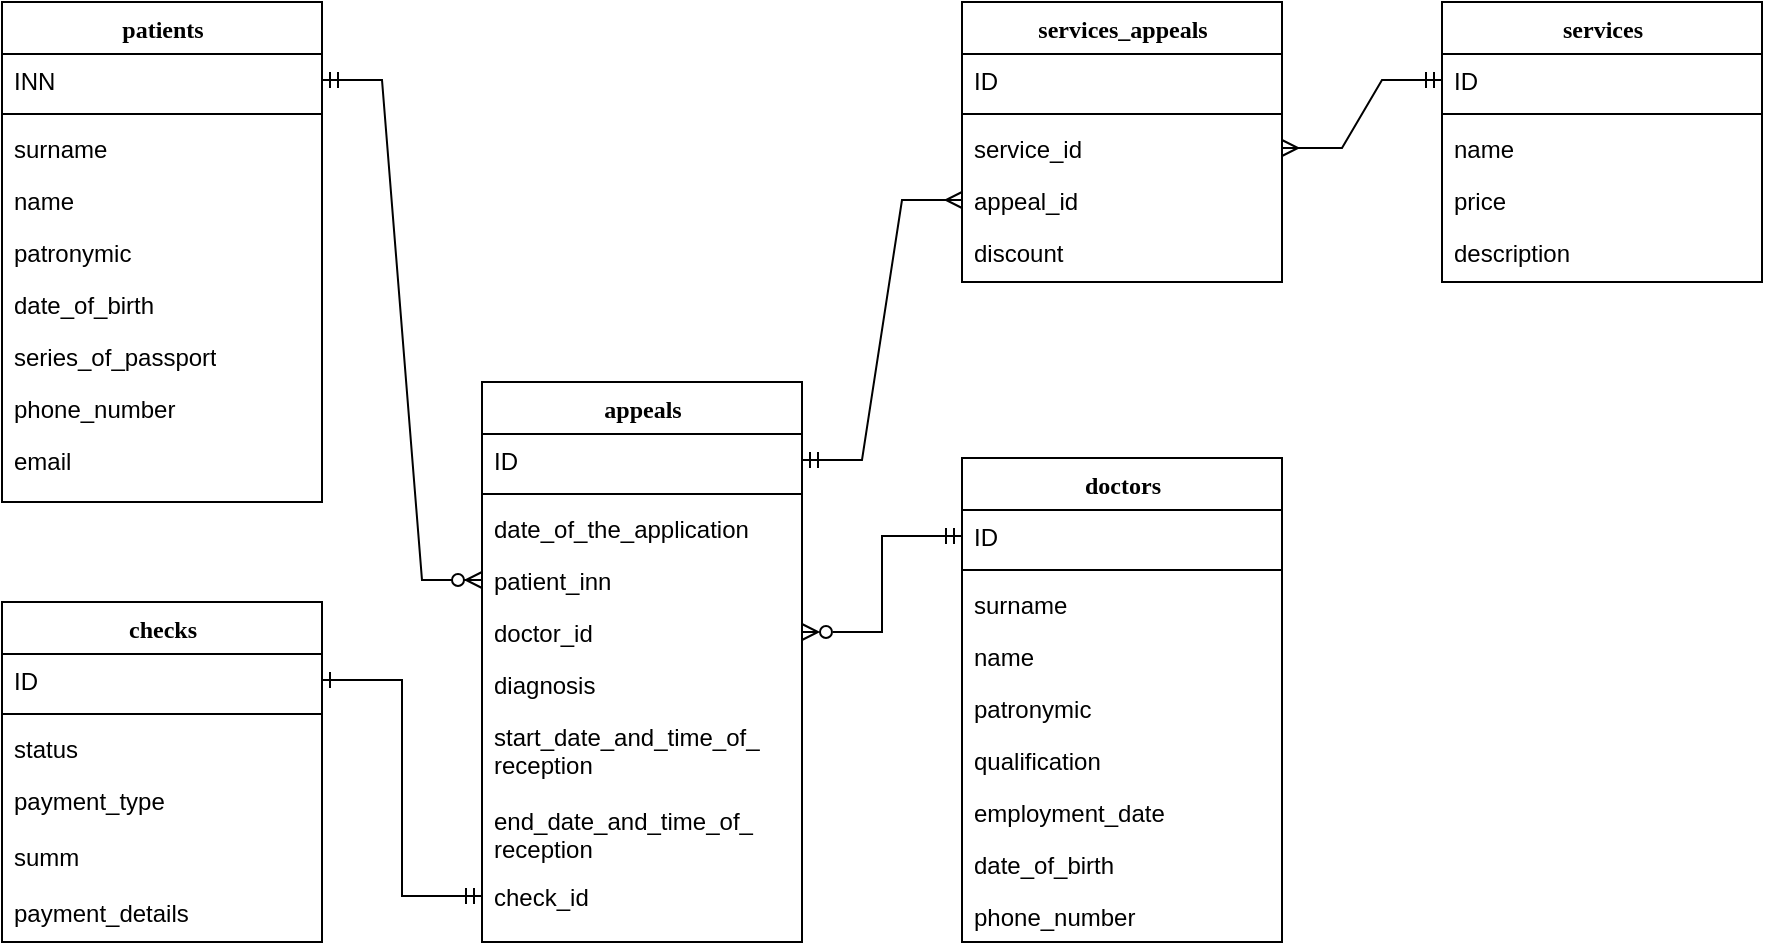 <mxfile version="22.0.4" type="github">
  <diagram name="Page-1" id="9f46799a-70d6-7492-0946-bef42562c5a5">
    <mxGraphModel dx="2026" dy="1127" grid="1" gridSize="10" guides="1" tooltips="1" connect="1" arrows="1" fold="1" page="1" pageScale="1" pageWidth="1100" pageHeight="850" background="none" math="0" shadow="0">
      <root>
        <mxCell id="0" />
        <mxCell id="1" parent="0" />
        <mxCell id="78961159f06e98e8-17" value="&lt;b&gt;doctors&lt;/b&gt;" style="swimlane;html=1;fontStyle=0;align=center;verticalAlign=top;childLayout=stackLayout;horizontal=1;startSize=26;horizontalStack=0;resizeParent=1;resizeLast=0;collapsible=1;marginBottom=0;swimlaneFillColor=#ffffff;rounded=0;shadow=0;comic=0;labelBackgroundColor=none;strokeWidth=1;fillColor=none;fontFamily=Verdana;fontSize=12" parent="1" vertex="1">
          <mxGeometry x="520" y="268" width="160" height="242" as="geometry" />
        </mxCell>
        <mxCell id="2IfcIijcKh4kMEABv_fs-8" value="ID" style="text;html=1;strokeColor=none;fillColor=none;align=left;verticalAlign=top;spacingLeft=4;spacingRight=4;whiteSpace=wrap;overflow=hidden;rotatable=0;points=[[0,0.5],[1,0.5]];portConstraint=eastwest;" parent="78961159f06e98e8-17" vertex="1">
          <mxGeometry y="26" width="160" height="26" as="geometry" />
        </mxCell>
        <mxCell id="78961159f06e98e8-51" value="" style="line;html=1;strokeWidth=1;fillColor=none;align=left;verticalAlign=middle;spacingTop=-1;spacingLeft=3;spacingRight=3;rotatable=0;labelPosition=right;points=[];portConstraint=eastwest;" parent="78961159f06e98e8-17" vertex="1">
          <mxGeometry y="52" width="160" height="8" as="geometry" />
        </mxCell>
        <mxCell id="D3JJM51INXL8APBhb99m-7" value="surname" style="text;html=1;strokeColor=none;fillColor=none;align=left;verticalAlign=top;spacingLeft=4;spacingRight=4;whiteSpace=wrap;overflow=hidden;rotatable=0;points=[[0,0.5],[1,0.5]];portConstraint=eastwest;" vertex="1" parent="78961159f06e98e8-17">
          <mxGeometry y="60" width="160" height="26" as="geometry" />
        </mxCell>
        <mxCell id="D3JJM51INXL8APBhb99m-8" value="name" style="text;html=1;strokeColor=none;fillColor=none;align=left;verticalAlign=top;spacingLeft=4;spacingRight=4;whiteSpace=wrap;overflow=hidden;rotatable=0;points=[[0,0.5],[1,0.5]];portConstraint=eastwest;" vertex="1" parent="78961159f06e98e8-17">
          <mxGeometry y="86" width="160" height="26" as="geometry" />
        </mxCell>
        <mxCell id="D3JJM51INXL8APBhb99m-9" value="patronymic" style="text;html=1;strokeColor=none;fillColor=none;align=left;verticalAlign=top;spacingLeft=4;spacingRight=4;whiteSpace=wrap;overflow=hidden;rotatable=0;points=[[0,0.5],[1,0.5]];portConstraint=eastwest;" vertex="1" parent="78961159f06e98e8-17">
          <mxGeometry y="112" width="160" height="26" as="geometry" />
        </mxCell>
        <mxCell id="2IfcIijcKh4kMEABv_fs-5" value="qualification" style="text;html=1;strokeColor=none;fillColor=none;align=left;verticalAlign=top;spacingLeft=4;spacingRight=4;whiteSpace=wrap;overflow=hidden;rotatable=0;points=[[0,0.5],[1,0.5]];portConstraint=eastwest;" parent="78961159f06e98e8-17" vertex="1">
          <mxGeometry y="138" width="160" height="26" as="geometry" />
        </mxCell>
        <mxCell id="78961159f06e98e8-27" value="employment_date" style="text;html=1;strokeColor=none;fillColor=none;align=left;verticalAlign=top;spacingLeft=4;spacingRight=4;whiteSpace=wrap;overflow=hidden;rotatable=0;points=[[0,0.5],[1,0.5]];portConstraint=eastwest;" parent="78961159f06e98e8-17" vertex="1">
          <mxGeometry y="164" width="160" height="26" as="geometry" />
        </mxCell>
        <mxCell id="78961159f06e98e8-26" value="date_of_birth" style="text;html=1;strokeColor=none;fillColor=none;align=left;verticalAlign=top;spacingLeft=4;spacingRight=4;whiteSpace=wrap;overflow=hidden;rotatable=0;points=[[0,0.5],[1,0.5]];portConstraint=eastwest;" parent="78961159f06e98e8-17" vertex="1">
          <mxGeometry y="190" width="160" height="26" as="geometry" />
        </mxCell>
        <mxCell id="2IfcIijcKh4kMEABv_fs-25" value="phone_number" style="text;html=1;strokeColor=none;fillColor=none;align=left;verticalAlign=top;spacingLeft=4;spacingRight=4;whiteSpace=wrap;overflow=hidden;rotatable=0;points=[[0,0.5],[1,0.5]];portConstraint=eastwest;" parent="78961159f06e98e8-17" vertex="1">
          <mxGeometry y="216" width="160" height="26" as="geometry" />
        </mxCell>
        <mxCell id="78961159f06e98e8-30" value="patients" style="swimlane;html=1;fontStyle=1;align=center;verticalAlign=top;childLayout=stackLayout;horizontal=1;startSize=26;horizontalStack=0;resizeParent=1;resizeLast=0;collapsible=1;marginBottom=0;swimlaneFillColor=#ffffff;rounded=0;shadow=0;comic=0;labelBackgroundColor=none;strokeWidth=1;fillColor=none;fontFamily=Verdana;fontSize=12" parent="1" vertex="1">
          <mxGeometry x="40" y="40" width="160" height="250" as="geometry" />
        </mxCell>
        <mxCell id="2IfcIijcKh4kMEABv_fs-9" value="INN" style="text;html=1;strokeColor=none;fillColor=none;align=left;verticalAlign=top;spacingLeft=4;spacingRight=4;whiteSpace=wrap;overflow=hidden;rotatable=0;points=[[0,0.5],[1,0.5]];portConstraint=eastwest;" parent="78961159f06e98e8-30" vertex="1">
          <mxGeometry y="26" width="160" height="26" as="geometry" />
        </mxCell>
        <mxCell id="2IfcIijcKh4kMEABv_fs-10" value="" style="line;html=1;strokeWidth=1;fillColor=none;align=left;verticalAlign=middle;spacingTop=-1;spacingLeft=3;spacingRight=3;rotatable=0;labelPosition=right;points=[];portConstraint=eastwest;" parent="78961159f06e98e8-30" vertex="1">
          <mxGeometry y="52" width="160" height="8" as="geometry" />
        </mxCell>
        <mxCell id="78961159f06e98e8-31" value="surname" style="text;html=1;strokeColor=none;fillColor=none;align=left;verticalAlign=top;spacingLeft=4;spacingRight=4;whiteSpace=wrap;overflow=hidden;rotatable=0;points=[[0,0.5],[1,0.5]];portConstraint=eastwest;" parent="78961159f06e98e8-30" vertex="1">
          <mxGeometry y="60" width="160" height="26" as="geometry" />
        </mxCell>
        <mxCell id="78961159f06e98e8-32" value="name" style="text;html=1;strokeColor=none;fillColor=none;align=left;verticalAlign=top;spacingLeft=4;spacingRight=4;whiteSpace=wrap;overflow=hidden;rotatable=0;points=[[0,0.5],[1,0.5]];portConstraint=eastwest;" parent="78961159f06e98e8-30" vertex="1">
          <mxGeometry y="86" width="160" height="26" as="geometry" />
        </mxCell>
        <mxCell id="78961159f06e98e8-33" value="patronymic" style="text;html=1;strokeColor=none;fillColor=none;align=left;verticalAlign=top;spacingLeft=4;spacingRight=4;whiteSpace=wrap;overflow=hidden;rotatable=0;points=[[0,0.5],[1,0.5]];portConstraint=eastwest;" parent="78961159f06e98e8-30" vertex="1">
          <mxGeometry y="112" width="160" height="26" as="geometry" />
        </mxCell>
        <mxCell id="78961159f06e98e8-34" value="date_of_birth" style="text;html=1;strokeColor=none;fillColor=none;align=left;verticalAlign=top;spacingLeft=4;spacingRight=4;whiteSpace=wrap;overflow=hidden;rotatable=0;points=[[0,0.5],[1,0.5]];portConstraint=eastwest;" parent="78961159f06e98e8-30" vertex="1">
          <mxGeometry y="138" width="160" height="26" as="geometry" />
        </mxCell>
        <mxCell id="78961159f06e98e8-36" value="series_of_passport" style="text;html=1;strokeColor=none;fillColor=none;align=left;verticalAlign=top;spacingLeft=4;spacingRight=4;whiteSpace=wrap;overflow=hidden;rotatable=0;points=[[0,0.5],[1,0.5]];portConstraint=eastwest;" parent="78961159f06e98e8-30" vertex="1">
          <mxGeometry y="164" width="160" height="26" as="geometry" />
        </mxCell>
        <mxCell id="2IfcIijcKh4kMEABv_fs-23" value="phone_number" style="text;html=1;strokeColor=none;fillColor=none;align=left;verticalAlign=top;spacingLeft=4;spacingRight=4;whiteSpace=wrap;overflow=hidden;rotatable=0;points=[[0,0.5],[1,0.5]];portConstraint=eastwest;" parent="78961159f06e98e8-30" vertex="1">
          <mxGeometry y="190" width="160" height="26" as="geometry" />
        </mxCell>
        <mxCell id="2IfcIijcKh4kMEABv_fs-24" value="email" style="text;html=1;strokeColor=none;fillColor=none;align=left;verticalAlign=top;spacingLeft=4;spacingRight=4;whiteSpace=wrap;overflow=hidden;rotatable=0;points=[[0,0.5],[1,0.5]];portConstraint=eastwest;" parent="78961159f06e98e8-30" vertex="1">
          <mxGeometry y="216" width="160" height="26" as="geometry" />
        </mxCell>
        <mxCell id="78961159f06e98e8-56" value="services" style="swimlane;html=1;fontStyle=1;align=center;verticalAlign=top;childLayout=stackLayout;horizontal=1;startSize=26;horizontalStack=0;resizeParent=1;resizeLast=0;collapsible=1;marginBottom=0;swimlaneFillColor=#ffffff;rounded=0;shadow=0;comic=0;labelBackgroundColor=none;strokeWidth=1;fillColor=none;fontFamily=Verdana;fontSize=12" parent="1" vertex="1">
          <mxGeometry x="760" y="40" width="160" height="140" as="geometry" />
        </mxCell>
        <mxCell id="2IfcIijcKh4kMEABv_fs-11" value="ID" style="text;html=1;strokeColor=none;fillColor=none;align=left;verticalAlign=top;spacingLeft=4;spacingRight=4;whiteSpace=wrap;overflow=hidden;rotatable=0;points=[[0,0.5],[1,0.5]];portConstraint=eastwest;" parent="78961159f06e98e8-56" vertex="1">
          <mxGeometry y="26" width="160" height="26" as="geometry" />
        </mxCell>
        <mxCell id="2IfcIijcKh4kMEABv_fs-12" value="" style="line;html=1;strokeWidth=1;fillColor=none;align=left;verticalAlign=middle;spacingTop=-1;spacingLeft=3;spacingRight=3;rotatable=0;labelPosition=right;points=[];portConstraint=eastwest;" parent="78961159f06e98e8-56" vertex="1">
          <mxGeometry y="52" width="160" height="8" as="geometry" />
        </mxCell>
        <mxCell id="78961159f06e98e8-57" value="name" style="text;html=1;strokeColor=none;fillColor=none;align=left;verticalAlign=top;spacingLeft=4;spacingRight=4;whiteSpace=wrap;overflow=hidden;rotatable=0;points=[[0,0.5],[1,0.5]];portConstraint=eastwest;" parent="78961159f06e98e8-56" vertex="1">
          <mxGeometry y="60" width="160" height="26" as="geometry" />
        </mxCell>
        <mxCell id="78961159f06e98e8-58" value="price" style="text;html=1;strokeColor=none;fillColor=none;align=left;verticalAlign=top;spacingLeft=4;spacingRight=4;whiteSpace=wrap;overflow=hidden;rotatable=0;points=[[0,0.5],[1,0.5]];portConstraint=eastwest;" parent="78961159f06e98e8-56" vertex="1">
          <mxGeometry y="86" width="160" height="26" as="geometry" />
        </mxCell>
        <mxCell id="2IfcIijcKh4kMEABv_fs-26" value="description" style="text;html=1;strokeColor=none;fillColor=none;align=left;verticalAlign=top;spacingLeft=4;spacingRight=4;whiteSpace=wrap;overflow=hidden;rotatable=0;points=[[0,0.5],[1,0.5]];portConstraint=eastwest;" parent="78961159f06e98e8-56" vertex="1">
          <mxGeometry y="112" width="160" height="26" as="geometry" />
        </mxCell>
        <mxCell id="2IfcIijcKh4kMEABv_fs-13" value="appeals" style="swimlane;html=1;fontStyle=1;align=center;verticalAlign=top;childLayout=stackLayout;horizontal=1;startSize=26;horizontalStack=0;resizeParent=1;resizeLast=0;collapsible=1;marginBottom=0;swimlaneFillColor=#ffffff;rounded=0;shadow=0;comic=0;labelBackgroundColor=none;strokeWidth=1;fillColor=none;fontFamily=Verdana;fontSize=12" parent="1" vertex="1">
          <mxGeometry x="280" y="230" width="160" height="280" as="geometry" />
        </mxCell>
        <mxCell id="2IfcIijcKh4kMEABv_fs-14" value="ID" style="text;html=1;strokeColor=none;fillColor=none;align=left;verticalAlign=top;spacingLeft=4;spacingRight=4;whiteSpace=wrap;overflow=hidden;rotatable=0;points=[[0,0.5],[1,0.5]];portConstraint=eastwest;" parent="2IfcIijcKh4kMEABv_fs-13" vertex="1">
          <mxGeometry y="26" width="160" height="26" as="geometry" />
        </mxCell>
        <mxCell id="2IfcIijcKh4kMEABv_fs-15" value="" style="line;html=1;strokeWidth=1;fillColor=none;align=left;verticalAlign=middle;spacingTop=-1;spacingLeft=3;spacingRight=3;rotatable=0;labelPosition=right;points=[];portConstraint=eastwest;" parent="2IfcIijcKh4kMEABv_fs-13" vertex="1">
          <mxGeometry y="52" width="160" height="8" as="geometry" />
        </mxCell>
        <mxCell id="2IfcIijcKh4kMEABv_fs-20" value="date_of_the_application" style="text;html=1;strokeColor=none;fillColor=none;align=left;verticalAlign=top;spacingLeft=4;spacingRight=4;whiteSpace=wrap;overflow=hidden;rotatable=0;points=[[0,0.5],[1,0.5]];portConstraint=eastwest;" parent="2IfcIijcKh4kMEABv_fs-13" vertex="1">
          <mxGeometry y="60" width="160" height="26" as="geometry" />
        </mxCell>
        <mxCell id="2IfcIijcKh4kMEABv_fs-16" value="patient_inn" style="text;html=1;strokeColor=none;fillColor=none;align=left;verticalAlign=top;spacingLeft=4;spacingRight=4;whiteSpace=wrap;overflow=hidden;rotatable=0;points=[[0,0.5],[1,0.5]];portConstraint=eastwest;" parent="2IfcIijcKh4kMEABv_fs-13" vertex="1">
          <mxGeometry y="86" width="160" height="26" as="geometry" />
        </mxCell>
        <mxCell id="2IfcIijcKh4kMEABv_fs-17" value="doctor_id" style="text;html=1;strokeColor=none;fillColor=none;align=left;verticalAlign=top;spacingLeft=4;spacingRight=4;whiteSpace=wrap;overflow=hidden;rotatable=0;points=[[0,0.5],[1,0.5]];portConstraint=eastwest;" parent="2IfcIijcKh4kMEABv_fs-13" vertex="1">
          <mxGeometry y="112" width="160" height="26" as="geometry" />
        </mxCell>
        <mxCell id="D3JJM51INXL8APBhb99m-1" value="diagnosis" style="text;html=1;strokeColor=none;fillColor=none;align=left;verticalAlign=top;spacingLeft=4;spacingRight=4;whiteSpace=wrap;overflow=hidden;rotatable=0;points=[[0,0.5],[1,0.5]];portConstraint=eastwest;" vertex="1" parent="2IfcIijcKh4kMEABv_fs-13">
          <mxGeometry y="138" width="160" height="26" as="geometry" />
        </mxCell>
        <mxCell id="2IfcIijcKh4kMEABv_fs-75" value="start_date_and_time_of_ reception" style="text;html=1;strokeColor=none;fillColor=none;align=left;verticalAlign=top;spacingLeft=4;spacingRight=4;whiteSpace=wrap;overflow=hidden;rotatable=0;points=[[0,0.5],[1,0.5]];portConstraint=eastwest;" parent="2IfcIijcKh4kMEABv_fs-13" vertex="1">
          <mxGeometry y="164" width="160" height="42" as="geometry" />
        </mxCell>
        <mxCell id="D3JJM51INXL8APBhb99m-2" value="end_date_and_time_of_ reception" style="text;html=1;strokeColor=none;fillColor=none;align=left;verticalAlign=top;spacingLeft=4;spacingRight=4;whiteSpace=wrap;overflow=hidden;rotatable=0;points=[[0,0.5],[1,0.5]];portConstraint=eastwest;" vertex="1" parent="2IfcIijcKh4kMEABv_fs-13">
          <mxGeometry y="206" width="160" height="38" as="geometry" />
        </mxCell>
        <mxCell id="2IfcIijcKh4kMEABv_fs-79" value="check_id" style="text;html=1;strokeColor=none;fillColor=none;align=left;verticalAlign=top;spacingLeft=4;spacingRight=4;whiteSpace=wrap;overflow=hidden;rotatable=0;points=[[0,0.5],[1,0.5]];portConstraint=eastwest;" parent="2IfcIijcKh4kMEABv_fs-13" vertex="1">
          <mxGeometry y="244" width="160" height="26" as="geometry" />
        </mxCell>
        <mxCell id="2IfcIijcKh4kMEABv_fs-61" value="checks" style="swimlane;html=1;fontStyle=1;align=center;verticalAlign=top;childLayout=stackLayout;horizontal=1;startSize=26;horizontalStack=0;resizeParent=1;resizeLast=0;collapsible=1;marginBottom=0;swimlaneFillColor=#ffffff;rounded=0;shadow=0;comic=0;labelBackgroundColor=none;strokeWidth=1;fillColor=none;fontFamily=Verdana;fontSize=12" parent="1" vertex="1">
          <mxGeometry x="40" y="340" width="160" height="170" as="geometry" />
        </mxCell>
        <mxCell id="2IfcIijcKh4kMEABv_fs-62" value="ID" style="text;html=1;strokeColor=none;fillColor=none;align=left;verticalAlign=top;spacingLeft=4;spacingRight=4;whiteSpace=wrap;overflow=hidden;rotatable=0;points=[[0,0.5],[1,0.5]];portConstraint=eastwest;" parent="2IfcIijcKh4kMEABv_fs-61" vertex="1">
          <mxGeometry y="26" width="160" height="26" as="geometry" />
        </mxCell>
        <mxCell id="2IfcIijcKh4kMEABv_fs-63" value="" style="line;html=1;strokeWidth=1;fillColor=none;align=left;verticalAlign=middle;spacingTop=-1;spacingLeft=3;spacingRight=3;rotatable=0;labelPosition=right;points=[];portConstraint=eastwest;" parent="2IfcIijcKh4kMEABv_fs-61" vertex="1">
          <mxGeometry y="52" width="160" height="8" as="geometry" />
        </mxCell>
        <mxCell id="2IfcIijcKh4kMEABv_fs-64" value="status" style="text;html=1;strokeColor=none;fillColor=none;align=left;verticalAlign=top;spacingLeft=4;spacingRight=4;whiteSpace=wrap;overflow=hidden;rotatable=0;points=[[0,0.5],[1,0.5]];portConstraint=eastwest;" parent="2IfcIijcKh4kMEABv_fs-61" vertex="1">
          <mxGeometry y="60" width="160" height="26" as="geometry" />
        </mxCell>
        <mxCell id="2IfcIijcKh4kMEABv_fs-66" value="payment_type" style="text;html=1;strokeColor=none;fillColor=none;align=left;verticalAlign=top;spacingLeft=4;spacingRight=4;whiteSpace=wrap;overflow=hidden;rotatable=0;points=[[0,0.5],[1,0.5]];portConstraint=eastwest;" parent="2IfcIijcKh4kMEABv_fs-61" vertex="1">
          <mxGeometry y="86" width="160" height="28" as="geometry" />
        </mxCell>
        <mxCell id="2IfcIijcKh4kMEABv_fs-87" value="summ" style="text;html=1;strokeColor=none;fillColor=none;align=left;verticalAlign=top;spacingLeft=4;spacingRight=4;whiteSpace=wrap;overflow=hidden;rotatable=0;points=[[0,0.5],[1,0.5]];portConstraint=eastwest;" parent="2IfcIijcKh4kMEABv_fs-61" vertex="1">
          <mxGeometry y="114" width="160" height="28" as="geometry" />
        </mxCell>
        <mxCell id="hJ3jjFRtR-Yh6-QT9F3C-27" value="payment_details" style="text;html=1;strokeColor=none;fillColor=none;align=left;verticalAlign=top;spacingLeft=4;spacingRight=4;whiteSpace=wrap;overflow=hidden;rotatable=0;points=[[0,0.5],[1,0.5]];portConstraint=eastwest;" parent="2IfcIijcKh4kMEABv_fs-61" vertex="1">
          <mxGeometry y="142" width="160" height="26" as="geometry" />
        </mxCell>
        <mxCell id="2IfcIijcKh4kMEABv_fs-80" value="services_appeals" style="swimlane;html=1;fontStyle=1;align=center;verticalAlign=top;childLayout=stackLayout;horizontal=1;startSize=26;horizontalStack=0;resizeParent=1;resizeLast=0;collapsible=1;marginBottom=0;swimlaneFillColor=#ffffff;rounded=0;shadow=0;comic=0;labelBackgroundColor=none;strokeWidth=1;fillColor=none;fontFamily=Verdana;fontSize=12" parent="1" vertex="1">
          <mxGeometry x="520" y="40" width="160" height="140" as="geometry" />
        </mxCell>
        <mxCell id="2IfcIijcKh4kMEABv_fs-81" value="ID" style="text;html=1;strokeColor=none;fillColor=none;align=left;verticalAlign=top;spacingLeft=4;spacingRight=4;whiteSpace=wrap;overflow=hidden;rotatable=0;points=[[0,0.5],[1,0.5]];portConstraint=eastwest;" parent="2IfcIijcKh4kMEABv_fs-80" vertex="1">
          <mxGeometry y="26" width="160" height="26" as="geometry" />
        </mxCell>
        <mxCell id="2IfcIijcKh4kMEABv_fs-82" value="" style="line;html=1;strokeWidth=1;fillColor=none;align=left;verticalAlign=middle;spacingTop=-1;spacingLeft=3;spacingRight=3;rotatable=0;labelPosition=right;points=[];portConstraint=eastwest;" parent="2IfcIijcKh4kMEABv_fs-80" vertex="1">
          <mxGeometry y="52" width="160" height="8" as="geometry" />
        </mxCell>
        <mxCell id="2IfcIijcKh4kMEABv_fs-83" value="service_id" style="text;html=1;strokeColor=none;fillColor=none;align=left;verticalAlign=top;spacingLeft=4;spacingRight=4;whiteSpace=wrap;overflow=hidden;rotatable=0;points=[[0,0.5],[1,0.5]];portConstraint=eastwest;" parent="2IfcIijcKh4kMEABv_fs-80" vertex="1">
          <mxGeometry y="60" width="160" height="26" as="geometry" />
        </mxCell>
        <mxCell id="2IfcIijcKh4kMEABv_fs-92" value="appeal_id" style="text;html=1;strokeColor=none;fillColor=none;align=left;verticalAlign=top;spacingLeft=4;spacingRight=4;whiteSpace=wrap;overflow=hidden;rotatable=0;points=[[0,0.5],[1,0.5]];portConstraint=eastwest;" parent="2IfcIijcKh4kMEABv_fs-80" vertex="1">
          <mxGeometry y="86" width="160" height="26" as="geometry" />
        </mxCell>
        <mxCell id="hJ3jjFRtR-Yh6-QT9F3C-15" value="discount" style="text;html=1;strokeColor=none;fillColor=none;align=left;verticalAlign=top;spacingLeft=4;spacingRight=4;whiteSpace=wrap;overflow=hidden;rotatable=0;points=[[0,0.5],[1,0.5]];portConstraint=eastwest;" parent="2IfcIijcKh4kMEABv_fs-80" vertex="1">
          <mxGeometry y="112" width="160" height="26" as="geometry" />
        </mxCell>
        <mxCell id="2IfcIijcKh4kMEABv_fs-90" value="" style="edgeStyle=entityRelationEdgeStyle;fontSize=12;html=1;endArrow=ERmandOne;endFill=0;startArrow=ERmany;rounded=0;startFill=0;" parent="1" source="2IfcIijcKh4kMEABv_fs-83" target="2IfcIijcKh4kMEABv_fs-11" edge="1">
          <mxGeometry width="100" height="100" relative="1" as="geometry">
            <mxPoint x="690" y="150" as="sourcePoint" />
            <mxPoint x="790" y="50" as="targetPoint" />
            <Array as="points">
              <mxPoint x="780" y="80" />
            </Array>
          </mxGeometry>
        </mxCell>
        <mxCell id="2IfcIijcKh4kMEABv_fs-91" value="" style="edgeStyle=entityRelationEdgeStyle;fontSize=12;html=1;endArrow=ERmany;endFill=0;startArrow=ERmandOne;rounded=0;entryX=0;entryY=0.5;entryDx=0;entryDy=0;startFill=0;" parent="1" source="2IfcIijcKh4kMEABv_fs-14" target="2IfcIijcKh4kMEABv_fs-92" edge="1">
          <mxGeometry width="100" height="100" relative="1" as="geometry">
            <mxPoint x="519.97" y="400" as="sourcePoint" />
            <mxPoint x="554.97" y="348" as="targetPoint" />
            <Array as="points">
              <mxPoint x="554.97" y="355" />
            </Array>
          </mxGeometry>
        </mxCell>
        <mxCell id="hJ3jjFRtR-Yh6-QT9F3C-4" style="edgeStyle=orthogonalEdgeStyle;rounded=0;orthogonalLoop=1;jettySize=auto;html=1;exitX=0;exitY=0.5;exitDx=0;exitDy=0;entryX=1;entryY=0.5;entryDx=0;entryDy=0;endArrow=ERzeroToMany;endFill=0;startArrow=ERmandOne;startFill=0;" parent="1" source="2IfcIijcKh4kMEABv_fs-8" target="2IfcIijcKh4kMEABv_fs-17" edge="1">
          <mxGeometry relative="1" as="geometry" />
        </mxCell>
        <mxCell id="hJ3jjFRtR-Yh6-QT9F3C-28" value="" style="edgeStyle=entityRelationEdgeStyle;fontSize=12;html=1;endArrow=ERzeroToMany;startArrow=ERmandOne;rounded=0;exitX=1;exitY=0.5;exitDx=0;exitDy=0;" parent="1" target="2IfcIijcKh4kMEABv_fs-16" edge="1" source="2IfcIijcKh4kMEABv_fs-9">
          <mxGeometry width="100" height="100" relative="1" as="geometry">
            <mxPoint x="190" y="80.0" as="sourcePoint" />
            <mxPoint x="460" y="282" as="targetPoint" />
            <Array as="points">
              <mxPoint x="270" y="310" />
              <mxPoint x="270" y="310" />
              <mxPoint x="280" y="310" />
            </Array>
          </mxGeometry>
        </mxCell>
        <mxCell id="hJ3jjFRtR-Yh6-QT9F3C-33" style="edgeStyle=orthogonalEdgeStyle;rounded=0;orthogonalLoop=1;jettySize=auto;html=1;entryX=1;entryY=0.5;entryDx=0;entryDy=0;exitX=0;exitY=0.5;exitDx=0;exitDy=0;startArrow=ERmandOne;startFill=0;endArrow=ERone;endFill=0;" parent="1" source="2IfcIijcKh4kMEABv_fs-79" target="2IfcIijcKh4kMEABv_fs-62" edge="1">
          <mxGeometry relative="1" as="geometry" />
        </mxCell>
      </root>
    </mxGraphModel>
  </diagram>
</mxfile>
